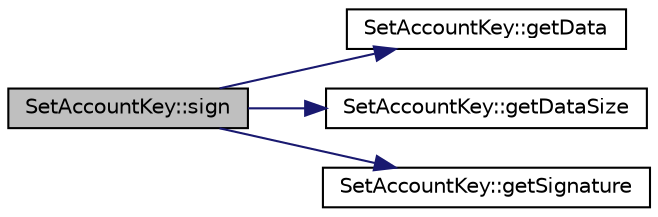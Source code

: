 digraph "SetAccountKey::sign"
{
  edge [fontname="Helvetica",fontsize="10",labelfontname="Helvetica",labelfontsize="10"];
  node [fontname="Helvetica",fontsize="10",shape=record];
  rankdir="LR";
  Node12 [label="SetAccountKey::sign",height=0.2,width=0.4,color="black", fillcolor="grey75", style="filled", fontcolor="black"];
  Node12 -> Node13 [color="midnightblue",fontsize="10",style="solid",fontname="Helvetica"];
  Node13 [label="SetAccountKey::getData",height=0.2,width=0.4,color="black", fillcolor="white", style="filled",URL="$class_set_account_key.html#a14edac1a271b527cbb3aab516154fb9c",tooltip="Get pointer to command data structure. "];
  Node12 -> Node14 [color="midnightblue",fontsize="10",style="solid",fontname="Helvetica"];
  Node14 [label="SetAccountKey::getDataSize",height=0.2,width=0.4,color="black", fillcolor="white", style="filled",URL="$class_set_account_key.html#a71dc1849a2c1ca8630898a4ea78d3297",tooltip="Get data struct size. Without signature. "];
  Node12 -> Node15 [color="midnightblue",fontsize="10",style="solid",fontname="Helvetica"];
  Node15 [label="SetAccountKey::getSignature",height=0.2,width=0.4,color="black", fillcolor="white", style="filled",URL="$class_set_account_key.html#a4664e7272252e79579a6948c5e851211",tooltip="Get pointer to signature data. "];
}
